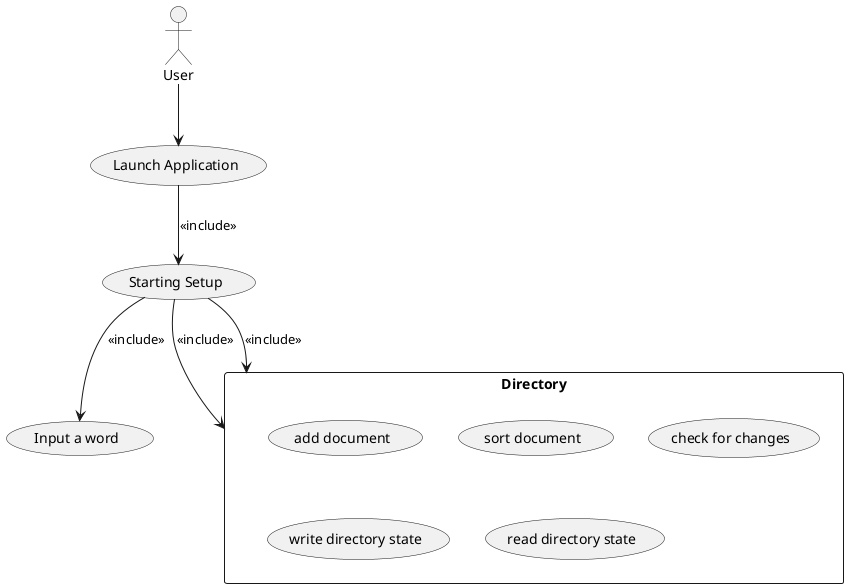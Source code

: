 @startuml
:User: as User
(Launch Application) as launch
(Starting Setup) as startSetup
(Input a word) as input

rectangle Directory{
(add document) as add
(sort document) as sort
(check for changes) as check
(write directory state) as write
(read directory state) as read
}




User-->launch
launch-->startSetup : <<include>>
startSetup-->Directory : <<include>>
startSetup-->Directory : <<include>>
startSetup-->input : <<include>>

@enduml